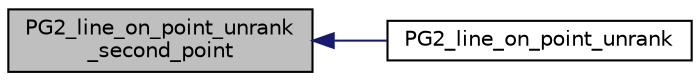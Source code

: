 digraph "PG2_line_on_point_unrank_second_point"
{
  edge [fontname="Helvetica",fontsize="10",labelfontname="Helvetica",labelfontsize="10"];
  node [fontname="Helvetica",fontsize="10",shape=record];
  rankdir="LR";
  Node12311 [label="PG2_line_on_point_unrank\l_second_point",height=0.2,width=0.4,color="black", fillcolor="grey75", style="filled", fontcolor="black"];
  Node12311 -> Node12312 [dir="back",color="midnightblue",fontsize="10",style="solid",fontname="Helvetica"];
  Node12312 [label="PG2_line_on_point_unrank",height=0.2,width=0.4,color="black", fillcolor="white", style="filled",URL="$df/de4/projective_8_c.html#ae692d09e8b7648400eec1e5f0c74d885"];
}
